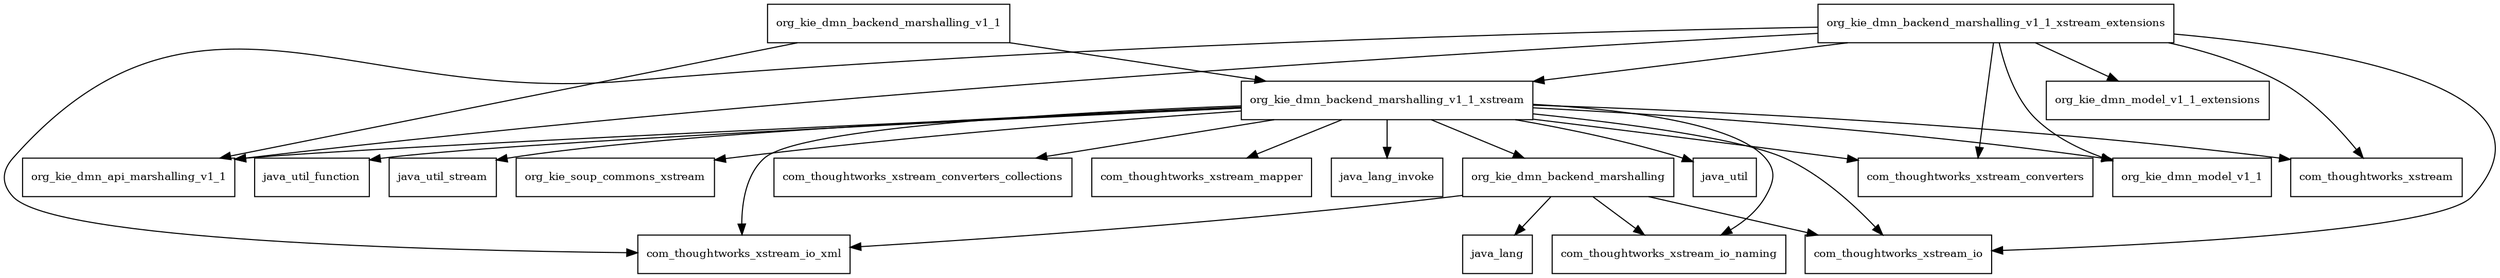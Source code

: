 digraph kie_dmn_backend_7_9_0_Final_package_dependencies {
  node [shape = box, fontsize=10.0];
  org_kie_dmn_backend_marshalling -> com_thoughtworks_xstream_io;
  org_kie_dmn_backend_marshalling -> com_thoughtworks_xstream_io_naming;
  org_kie_dmn_backend_marshalling -> com_thoughtworks_xstream_io_xml;
  org_kie_dmn_backend_marshalling -> java_lang;
  org_kie_dmn_backend_marshalling_v1_1 -> org_kie_dmn_api_marshalling_v1_1;
  org_kie_dmn_backend_marshalling_v1_1 -> org_kie_dmn_backend_marshalling_v1_1_xstream;
  org_kie_dmn_backend_marshalling_v1_1_xstream -> com_thoughtworks_xstream;
  org_kie_dmn_backend_marshalling_v1_1_xstream -> com_thoughtworks_xstream_converters;
  org_kie_dmn_backend_marshalling_v1_1_xstream -> com_thoughtworks_xstream_converters_collections;
  org_kie_dmn_backend_marshalling_v1_1_xstream -> com_thoughtworks_xstream_io;
  org_kie_dmn_backend_marshalling_v1_1_xstream -> com_thoughtworks_xstream_io_naming;
  org_kie_dmn_backend_marshalling_v1_1_xstream -> com_thoughtworks_xstream_io_xml;
  org_kie_dmn_backend_marshalling_v1_1_xstream -> com_thoughtworks_xstream_mapper;
  org_kie_dmn_backend_marshalling_v1_1_xstream -> java_lang_invoke;
  org_kie_dmn_backend_marshalling_v1_1_xstream -> java_util;
  org_kie_dmn_backend_marshalling_v1_1_xstream -> java_util_function;
  org_kie_dmn_backend_marshalling_v1_1_xstream -> java_util_stream;
  org_kie_dmn_backend_marshalling_v1_1_xstream -> org_kie_dmn_api_marshalling_v1_1;
  org_kie_dmn_backend_marshalling_v1_1_xstream -> org_kie_dmn_backend_marshalling;
  org_kie_dmn_backend_marshalling_v1_1_xstream -> org_kie_dmn_model_v1_1;
  org_kie_dmn_backend_marshalling_v1_1_xstream -> org_kie_soup_commons_xstream;
  org_kie_dmn_backend_marshalling_v1_1_xstream_extensions -> com_thoughtworks_xstream;
  org_kie_dmn_backend_marshalling_v1_1_xstream_extensions -> com_thoughtworks_xstream_converters;
  org_kie_dmn_backend_marshalling_v1_1_xstream_extensions -> com_thoughtworks_xstream_io;
  org_kie_dmn_backend_marshalling_v1_1_xstream_extensions -> com_thoughtworks_xstream_io_xml;
  org_kie_dmn_backend_marshalling_v1_1_xstream_extensions -> org_kie_dmn_api_marshalling_v1_1;
  org_kie_dmn_backend_marshalling_v1_1_xstream_extensions -> org_kie_dmn_backend_marshalling_v1_1_xstream;
  org_kie_dmn_backend_marshalling_v1_1_xstream_extensions -> org_kie_dmn_model_v1_1;
  org_kie_dmn_backend_marshalling_v1_1_xstream_extensions -> org_kie_dmn_model_v1_1_extensions;
}
